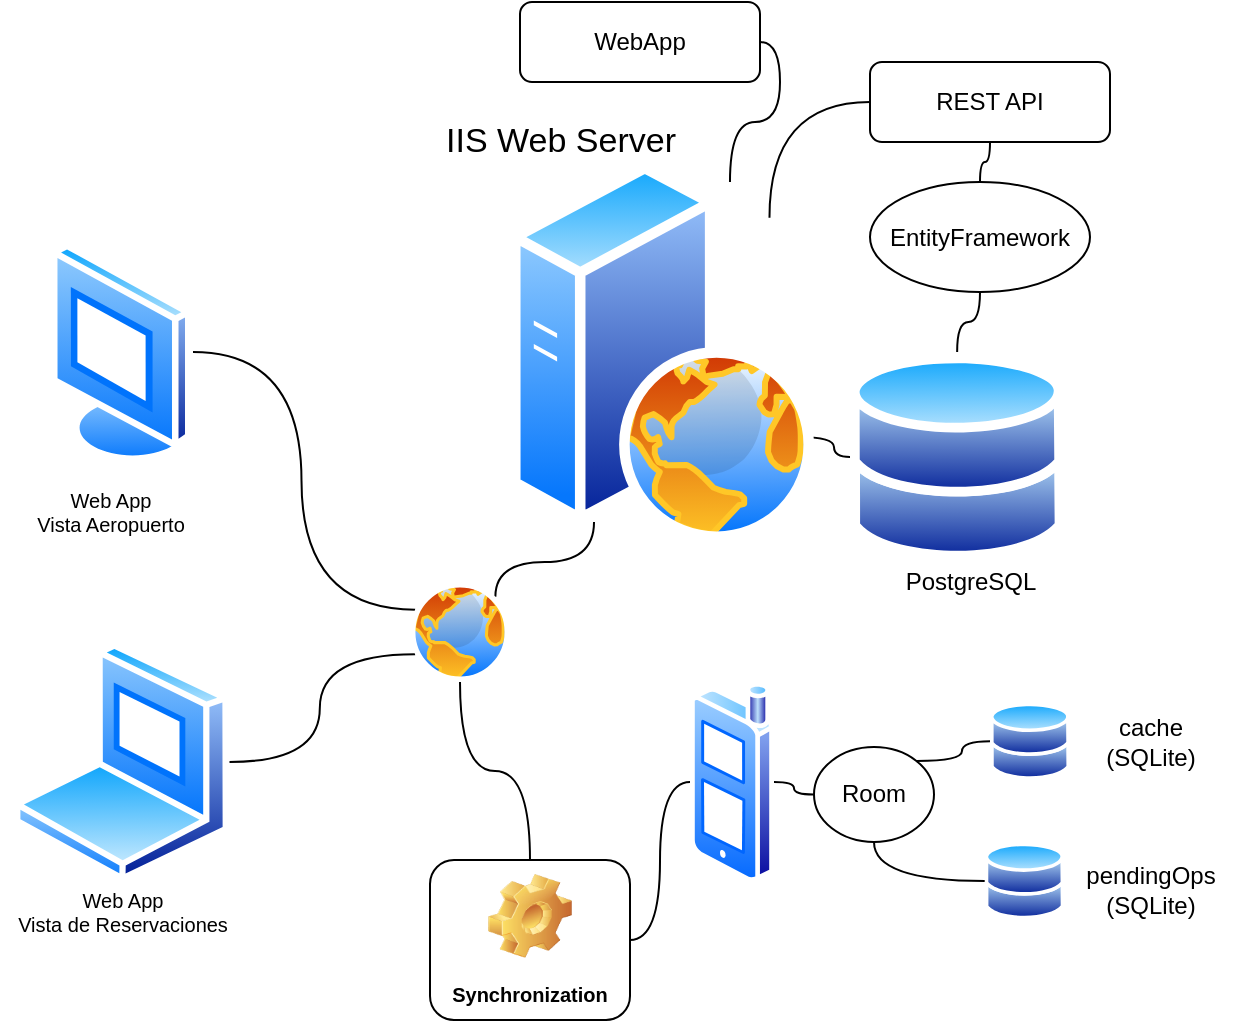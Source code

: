 <mxfile>
    <diagram id="NReenikrgZ10Bx-DQjHd" name="Page-1">
        <mxGraphModel dx="506" dy="1569" grid="1" gridSize="10" guides="1" tooltips="1" connect="1" arrows="1" fold="1" page="1" pageScale="1" pageWidth="850" pageHeight="1100" math="0" shadow="0">
            <root>
                <mxCell id="0"/>
                <mxCell id="1" parent="0"/>
                <mxCell id="7" value="" style="aspect=fixed;perimeter=ellipsePerimeter;html=1;align=center;shadow=0;dashed=0;spacingTop=3;image;image=img/lib/active_directory/databases.svg;" parent="1" vertex="1">
                    <mxGeometry x="530" y="75" width="107.14" height="105" as="geometry"/>
                </mxCell>
                <mxCell id="8" value="" style="aspect=fixed;perimeter=ellipsePerimeter;html=1;align=center;shadow=0;dashed=0;spacingTop=3;image;image=img/lib/active_directory/laptop_client.svg;" parent="1" vertex="1">
                    <mxGeometry x="111.75" y="220" width="108" height="120" as="geometry"/>
                </mxCell>
                <mxCell id="9" value="" style="aspect=fixed;perimeter=ellipsePerimeter;html=1;align=center;shadow=0;dashed=0;spacingTop=3;image;image=img/lib/active_directory/vista_terminal.svg;" parent="1" vertex="1">
                    <mxGeometry x="130" y="20" width="71.5" height="110" as="geometry"/>
                </mxCell>
                <mxCell id="24" style="edgeStyle=orthogonalEdgeStyle;curved=1;html=1;exitX=0.25;exitY=1;exitDx=0;exitDy=0;entryX=1;entryY=0;entryDx=0;entryDy=0;endArrow=none;endFill=0;" parent="1" source="10" target="13" edge="1">
                    <mxGeometry relative="1" as="geometry"/>
                </mxCell>
                <mxCell id="47" style="edgeStyle=orthogonalEdgeStyle;curved=1;html=1;exitX=1;exitY=0.75;exitDx=0;exitDy=0;entryX=0;entryY=0.5;entryDx=0;entryDy=0;fontSize=10;endArrow=none;endFill=0;" parent="1" source="10" target="7" edge="1">
                    <mxGeometry relative="1" as="geometry"/>
                </mxCell>
                <mxCell id="10" value="" style="aspect=fixed;perimeter=ellipsePerimeter;html=1;align=center;shadow=0;dashed=0;spacingTop=3;image;image=img/lib/active_directory/web_server.svg;" parent="1" vertex="1">
                    <mxGeometry x="360" y="-20" width="152" height="190" as="geometry"/>
                </mxCell>
                <mxCell id="12" value="" style="aspect=fixed;perimeter=ellipsePerimeter;html=1;align=center;shadow=0;dashed=0;spacingTop=3;image;image=img/lib/active_directory/cell_phone.svg;" parent="1" vertex="1">
                    <mxGeometry x="450" y="240" width="42" height="100" as="geometry"/>
                </mxCell>
                <mxCell id="25" style="edgeStyle=orthogonalEdgeStyle;curved=1;html=1;exitX=0;exitY=0.75;exitDx=0;exitDy=0;endArrow=none;endFill=0;" parent="1" source="13" target="8" edge="1">
                    <mxGeometry relative="1" as="geometry"/>
                </mxCell>
                <mxCell id="26" style="edgeStyle=orthogonalEdgeStyle;curved=1;html=1;exitX=0;exitY=0.25;exitDx=0;exitDy=0;entryX=1;entryY=0.5;entryDx=0;entryDy=0;endArrow=none;endFill=0;" parent="1" source="13" target="9" edge="1">
                    <mxGeometry relative="1" as="geometry"/>
                </mxCell>
                <mxCell id="27" style="edgeStyle=orthogonalEdgeStyle;curved=1;html=1;exitX=1;exitY=0.5;exitDx=0;exitDy=0;entryX=0;entryY=0.5;entryDx=0;entryDy=0;endArrow=none;endFill=0;" parent="1" source="42" target="12" edge="1">
                    <mxGeometry relative="1" as="geometry"/>
                </mxCell>
                <mxCell id="13" value="" style="aspect=fixed;perimeter=ellipsePerimeter;html=1;align=center;shadow=0;dashed=0;spacingTop=3;image;image=img/lib/active_directory/internet_globe.svg;" parent="1" vertex="1">
                    <mxGeometry x="310" y="190" width="50" height="50" as="geometry"/>
                </mxCell>
                <mxCell id="14" value="" style="aspect=fixed;perimeter=ellipsePerimeter;html=1;align=center;shadow=0;dashed=0;spacingTop=3;image;image=img/lib/active_directory/databases.svg;" parent="1" vertex="1">
                    <mxGeometry x="600" y="250" width="40" height="39.2" as="geometry"/>
                </mxCell>
                <mxCell id="15" value="" style="aspect=fixed;perimeter=ellipsePerimeter;html=1;align=center;shadow=0;dashed=0;spacingTop=3;image;image=img/lib/active_directory/databases.svg;" parent="1" vertex="1">
                    <mxGeometry x="597.34" y="320" width="39.8" height="39" as="geometry"/>
                </mxCell>
                <mxCell id="23" style="edgeStyle=orthogonalEdgeStyle;curved=1;html=1;exitX=0.5;exitY=1;exitDx=0;exitDy=0;entryX=0.5;entryY=0;entryDx=0;entryDy=0;endArrow=none;endFill=0;" parent="1" source="16" target="21" edge="1">
                    <mxGeometry relative="1" as="geometry"/>
                </mxCell>
                <mxCell id="50" style="edgeStyle=orthogonalEdgeStyle;curved=1;html=1;exitX=0;exitY=0.5;exitDx=0;exitDy=0;entryX=1;entryY=0;entryDx=0;entryDy=0;endArrow=none;endFill=0;" edge="1" parent="1" source="16" target="10">
                    <mxGeometry relative="1" as="geometry"/>
                </mxCell>
                <mxCell id="16" value="REST API" style="rounded=1;whiteSpace=wrap;html=1;" parent="1" vertex="1">
                    <mxGeometry x="540" y="-70" width="120" height="40" as="geometry"/>
                </mxCell>
                <mxCell id="18" value="PostgreSQL" style="text;html=1;align=center;verticalAlign=middle;resizable=0;points=[];autosize=1;strokeColor=none;fillColor=none;" parent="1" vertex="1">
                    <mxGeometry x="550.0" y="180" width="80" height="20" as="geometry"/>
                </mxCell>
                <mxCell id="22" style="edgeStyle=orthogonalEdgeStyle;curved=1;html=1;exitX=0.5;exitY=1;exitDx=0;exitDy=0;endArrow=none;endFill=0;" parent="1" source="21" target="7" edge="1">
                    <mxGeometry relative="1" as="geometry"/>
                </mxCell>
                <mxCell id="21" value="EntityFramework" style="ellipse;whiteSpace=wrap;html=1;" parent="1" vertex="1">
                    <mxGeometry x="540" y="-10" width="110" height="55" as="geometry"/>
                </mxCell>
                <mxCell id="37" style="edgeStyle=orthogonalEdgeStyle;curved=1;html=1;exitX=1;exitY=0;exitDx=0;exitDy=0;entryX=0;entryY=0.5;entryDx=0;entryDy=0;endArrow=none;endFill=0;" parent="1" source="28" target="14" edge="1">
                    <mxGeometry relative="1" as="geometry"/>
                </mxCell>
                <mxCell id="38" style="edgeStyle=orthogonalEdgeStyle;curved=1;html=1;exitX=0.5;exitY=1;exitDx=0;exitDy=0;entryX=0;entryY=0.5;entryDx=0;entryDy=0;endArrow=none;endFill=0;" parent="1" source="28" target="15" edge="1">
                    <mxGeometry relative="1" as="geometry"/>
                </mxCell>
                <mxCell id="39" style="edgeStyle=orthogonalEdgeStyle;curved=1;html=1;exitX=0;exitY=0.5;exitDx=0;exitDy=0;entryX=1;entryY=0.5;entryDx=0;entryDy=0;endArrow=none;endFill=0;" parent="1" source="28" target="12" edge="1">
                    <mxGeometry relative="1" as="geometry"/>
                </mxCell>
                <mxCell id="28" value="Room" style="ellipse;whiteSpace=wrap;html=1;" parent="1" vertex="1">
                    <mxGeometry x="512" y="272.5" width="60" height="47.5" as="geometry"/>
                </mxCell>
                <mxCell id="33" value="&lt;span&gt;cache &lt;br&gt;(SQLite)&lt;/span&gt;" style="text;html=1;align=center;verticalAlign=middle;resizable=0;points=[];autosize=1;strokeColor=none;fillColor=none;" parent="1" vertex="1">
                    <mxGeometry x="650" y="254.6" width="60" height="30" as="geometry"/>
                </mxCell>
                <mxCell id="35" value="&lt;span&gt;pendingOps &lt;br&gt;(SQLite)&lt;/span&gt;" style="text;html=1;align=center;verticalAlign=middle;resizable=0;points=[];autosize=1;strokeColor=none;fillColor=none;" parent="1" vertex="1">
                    <mxGeometry x="640" y="329" width="80" height="30" as="geometry"/>
                </mxCell>
                <mxCell id="43" style="edgeStyle=orthogonalEdgeStyle;curved=1;html=1;exitX=0.5;exitY=0;exitDx=0;exitDy=0;entryX=0.5;entryY=1;entryDx=0;entryDy=0;fontSize=10;endArrow=none;endFill=0;" parent="1" source="42" target="13" edge="1">
                    <mxGeometry relative="1" as="geometry"/>
                </mxCell>
                <mxCell id="42" value="&lt;font style=&quot;font-size: 10px&quot;&gt;Synchronization&lt;/font&gt;" style="label;whiteSpace=wrap;html=1;align=center;verticalAlign=bottom;spacingLeft=0;spacingBottom=4;imageAlign=center;imageVerticalAlign=top;image=img/clipart/Gear_128x128.png" parent="1" vertex="1">
                    <mxGeometry x="320" y="329" width="100" height="80" as="geometry"/>
                </mxCell>
                <mxCell id="44" value="&lt;font style=&quot;font-size: 17px&quot;&gt;IIS Web Server&lt;/font&gt;" style="text;html=1;align=center;verticalAlign=middle;resizable=0;points=[];autosize=1;strokeColor=none;fillColor=none;fontSize=10;" parent="1" vertex="1">
                    <mxGeometry x="320" y="-40" width="130" height="20" as="geometry"/>
                </mxCell>
                <mxCell id="45" value="Web App&lt;br&gt;Vista Aeropuerto" style="text;html=1;align=center;verticalAlign=middle;resizable=0;points=[];autosize=1;strokeColor=none;fillColor=none;fontSize=10;" parent="1" vertex="1">
                    <mxGeometry x="114.75" y="140" width="90" height="30" as="geometry"/>
                </mxCell>
                <mxCell id="46" value="Web App&lt;br&gt;Vista de Reservaciones" style="text;html=1;align=center;verticalAlign=middle;resizable=0;points=[];autosize=1;strokeColor=none;fillColor=none;fontSize=10;" parent="1" vertex="1">
                    <mxGeometry x="105.75" y="340" width="120" height="30" as="geometry"/>
                </mxCell>
                <mxCell id="49" style="edgeStyle=orthogonalEdgeStyle;html=1;exitX=1;exitY=0.5;exitDx=0;exitDy=0;entryX=0.75;entryY=0;entryDx=0;entryDy=0;endArrow=none;endFill=0;curved=1;" edge="1" parent="1" source="48" target="10">
                    <mxGeometry relative="1" as="geometry"/>
                </mxCell>
                <mxCell id="48" value="WebApp" style="rounded=1;whiteSpace=wrap;html=1;" vertex="1" parent="1">
                    <mxGeometry x="365" y="-100" width="120" height="40" as="geometry"/>
                </mxCell>
            </root>
        </mxGraphModel>
    </diagram>
</mxfile>